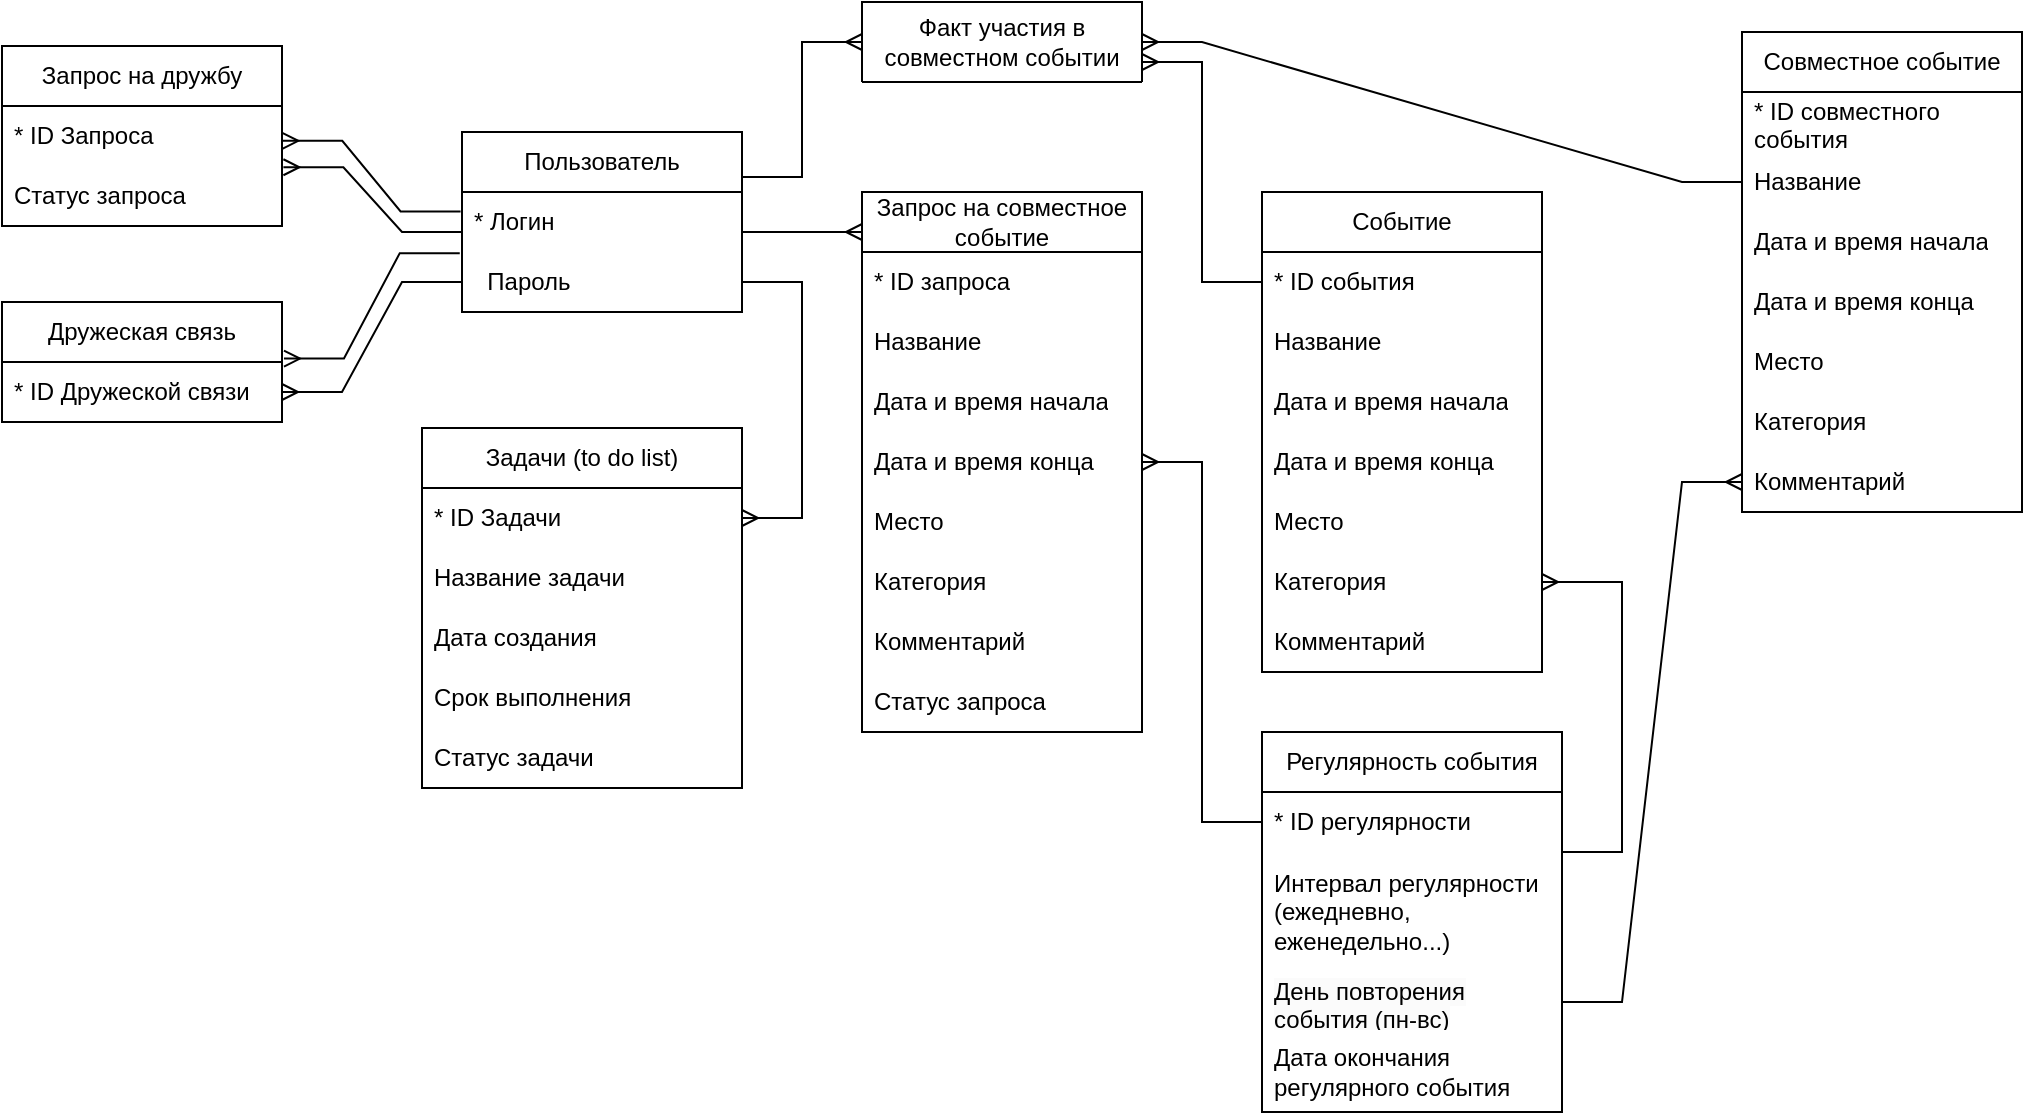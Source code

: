 <mxfile version="23.1.5" type="device">
  <diagram name="ERD" id="wUbt5I0Taa7OdH_8Rkih">
    <mxGraphModel dx="1358" dy="679" grid="1" gridSize="10" guides="1" tooltips="1" connect="1" arrows="1" fold="1" page="1" pageScale="1" pageWidth="3300" pageHeight="4681" math="0" shadow="0">
      <root>
        <mxCell id="0" />
        <mxCell id="1" parent="0" />
        <mxCell id="98wvsBK2EEXiIDAbs_X_-1" value="Пользователь" style="swimlane;fontStyle=0;childLayout=stackLayout;horizontal=1;startSize=30;horizontalStack=0;resizeParent=1;resizeParentMax=0;resizeLast=0;collapsible=1;marginBottom=0;whiteSpace=wrap;html=1;" parent="1" vertex="1">
          <mxGeometry x="520" y="350" width="140" height="90" as="geometry" />
        </mxCell>
        <mxCell id="98wvsBK2EEXiIDAbs_X_-2" value="* Логин" style="text;strokeColor=none;fillColor=none;align=left;verticalAlign=middle;spacingLeft=4;spacingRight=4;overflow=hidden;points=[[0,0.5],[1,0.5]];portConstraint=eastwest;rotatable=0;whiteSpace=wrap;html=1;" parent="98wvsBK2EEXiIDAbs_X_-1" vertex="1">
          <mxGeometry y="30" width="140" height="30" as="geometry" />
        </mxCell>
        <mxCell id="98wvsBK2EEXiIDAbs_X_-3" value="&amp;nbsp; Пароль" style="text;strokeColor=none;fillColor=none;align=left;verticalAlign=middle;spacingLeft=4;spacingRight=4;overflow=hidden;points=[[0,0.5],[1,0.5]];portConstraint=eastwest;rotatable=0;whiteSpace=wrap;html=1;" parent="98wvsBK2EEXiIDAbs_X_-1" vertex="1">
          <mxGeometry y="60" width="140" height="30" as="geometry" />
        </mxCell>
        <mxCell id="98wvsBK2EEXiIDAbs_X_-5" value="Дружеская связь" style="swimlane;fontStyle=0;childLayout=stackLayout;horizontal=1;startSize=30;horizontalStack=0;resizeParent=1;resizeParentMax=0;resizeLast=0;collapsible=1;marginBottom=0;whiteSpace=wrap;html=1;" parent="1" vertex="1">
          <mxGeometry x="290" y="435" width="140" height="60" as="geometry" />
        </mxCell>
        <mxCell id="6iMLC7LkxBaK7C9KH0rZ-4" value="* ID Дружеской связи" style="text;strokeColor=none;fillColor=none;align=left;verticalAlign=middle;spacingLeft=4;spacingRight=4;overflow=hidden;points=[[0,0.5],[1,0.5]];portConstraint=eastwest;rotatable=0;whiteSpace=wrap;html=1;" parent="98wvsBK2EEXiIDAbs_X_-5" vertex="1">
          <mxGeometry y="30" width="140" height="30" as="geometry" />
        </mxCell>
        <mxCell id="98wvsBK2EEXiIDAbs_X_-9" value="Совместное событие" style="swimlane;fontStyle=0;childLayout=stackLayout;horizontal=1;startSize=30;horizontalStack=0;resizeParent=1;resizeParentMax=0;resizeLast=0;collapsible=1;marginBottom=0;whiteSpace=wrap;html=1;" parent="1" vertex="1">
          <mxGeometry x="1160" y="300" width="140" height="240" as="geometry" />
        </mxCell>
        <mxCell id="6iMLC7LkxBaK7C9KH0rZ-2" value="* ID совместного события" style="text;strokeColor=none;fillColor=none;align=left;verticalAlign=middle;spacingLeft=4;spacingRight=4;overflow=hidden;points=[[0,0.5],[1,0.5]];portConstraint=eastwest;rotatable=0;whiteSpace=wrap;html=1;" parent="98wvsBK2EEXiIDAbs_X_-9" vertex="1">
          <mxGeometry y="30" width="140" height="30" as="geometry" />
        </mxCell>
        <mxCell id="98wvsBK2EEXiIDAbs_X_-10" value="Название" style="text;strokeColor=none;fillColor=none;align=left;verticalAlign=middle;spacingLeft=4;spacingRight=4;overflow=hidden;points=[[0,0.5],[1,0.5]];portConstraint=eastwest;rotatable=0;whiteSpace=wrap;html=1;" parent="98wvsBK2EEXiIDAbs_X_-9" vertex="1">
          <mxGeometry y="60" width="140" height="30" as="geometry" />
        </mxCell>
        <mxCell id="98wvsBK2EEXiIDAbs_X_-11" value="&lt;div&gt;&lt;span style=&quot;background-color: initial;&quot;&gt;Дата и время начала&lt;/span&gt;&lt;br&gt;&lt;/div&gt;" style="text;strokeColor=none;fillColor=none;align=left;verticalAlign=middle;spacingLeft=4;spacingRight=4;overflow=hidden;points=[[0,0.5],[1,0.5]];portConstraint=eastwest;rotatable=0;whiteSpace=wrap;html=1;" parent="98wvsBK2EEXiIDAbs_X_-9" vertex="1">
          <mxGeometry y="90" width="140" height="30" as="geometry" />
        </mxCell>
        <mxCell id="98wvsBK2EEXiIDAbs_X_-12" value="Дата и время конца" style="text;strokeColor=none;fillColor=none;align=left;verticalAlign=middle;spacingLeft=4;spacingRight=4;overflow=hidden;points=[[0,0.5],[1,0.5]];portConstraint=eastwest;rotatable=0;whiteSpace=wrap;html=1;" parent="98wvsBK2EEXiIDAbs_X_-9" vertex="1">
          <mxGeometry y="120" width="140" height="30" as="geometry" />
        </mxCell>
        <mxCell id="98wvsBK2EEXiIDAbs_X_-21" value="Место" style="text;strokeColor=none;fillColor=none;align=left;verticalAlign=middle;spacingLeft=4;spacingRight=4;overflow=hidden;points=[[0,0.5],[1,0.5]];portConstraint=eastwest;rotatable=0;whiteSpace=wrap;html=1;" parent="98wvsBK2EEXiIDAbs_X_-9" vertex="1">
          <mxGeometry y="150" width="140" height="30" as="geometry" />
        </mxCell>
        <mxCell id="98wvsBK2EEXiIDAbs_X_-22" value="Категория" style="text;strokeColor=none;fillColor=none;align=left;verticalAlign=middle;spacingLeft=4;spacingRight=4;overflow=hidden;points=[[0,0.5],[1,0.5]];portConstraint=eastwest;rotatable=0;whiteSpace=wrap;html=1;" parent="98wvsBK2EEXiIDAbs_X_-9" vertex="1">
          <mxGeometry y="180" width="140" height="30" as="geometry" />
        </mxCell>
        <mxCell id="98wvsBK2EEXiIDAbs_X_-23" value="Комментарий" style="text;strokeColor=none;fillColor=none;align=left;verticalAlign=middle;spacingLeft=4;spacingRight=4;overflow=hidden;points=[[0,0.5],[1,0.5]];portConstraint=eastwest;rotatable=0;whiteSpace=wrap;html=1;" parent="98wvsBK2EEXiIDAbs_X_-9" vertex="1">
          <mxGeometry y="210" width="140" height="30" as="geometry" />
        </mxCell>
        <mxCell id="98wvsBK2EEXiIDAbs_X_-13" value="Запрос на дружбу" style="swimlane;fontStyle=0;childLayout=stackLayout;horizontal=1;startSize=30;horizontalStack=0;resizeParent=1;resizeParentMax=0;resizeLast=0;collapsible=1;marginBottom=0;whiteSpace=wrap;html=1;" parent="1" vertex="1">
          <mxGeometry x="290" y="307" width="140" height="90" as="geometry" />
        </mxCell>
        <mxCell id="6iMLC7LkxBaK7C9KH0rZ-5" value="* ID Запроса" style="text;strokeColor=none;fillColor=none;align=left;verticalAlign=middle;spacingLeft=4;spacingRight=4;overflow=hidden;points=[[0,0.5],[1,0.5]];portConstraint=eastwest;rotatable=0;whiteSpace=wrap;html=1;" parent="98wvsBK2EEXiIDAbs_X_-13" vertex="1">
          <mxGeometry y="30" width="140" height="30" as="geometry" />
        </mxCell>
        <mxCell id="eU29iFSPHUGnjOIPYtrM-4" value="Статус запроса" style="text;strokeColor=none;fillColor=none;align=left;verticalAlign=middle;spacingLeft=4;spacingRight=4;overflow=hidden;points=[[0,0.5],[1,0.5]];portConstraint=eastwest;rotatable=0;whiteSpace=wrap;html=1;" parent="98wvsBK2EEXiIDAbs_X_-13" vertex="1">
          <mxGeometry y="60" width="140" height="30" as="geometry" />
        </mxCell>
        <mxCell id="98wvsBK2EEXiIDAbs_X_-17" value="Запрос на совместное событие" style="swimlane;fontStyle=0;childLayout=stackLayout;horizontal=1;startSize=30;horizontalStack=0;resizeParent=1;resizeParentMax=0;resizeLast=0;collapsible=1;marginBottom=0;whiteSpace=wrap;html=1;" parent="1" vertex="1">
          <mxGeometry x="720" y="380" width="140" height="270" as="geometry" />
        </mxCell>
        <mxCell id="ioTSRxtLohouTVEKYR8Z-4" value="* ID запроса" style="text;strokeColor=none;fillColor=none;align=left;verticalAlign=middle;spacingLeft=4;spacingRight=4;overflow=hidden;points=[[0,0.5],[1,0.5]];portConstraint=eastwest;rotatable=0;whiteSpace=wrap;html=1;" parent="98wvsBK2EEXiIDAbs_X_-17" vertex="1">
          <mxGeometry y="30" width="140" height="30" as="geometry" />
        </mxCell>
        <mxCell id="98wvsBK2EEXiIDAbs_X_-34" value="Название" style="text;strokeColor=none;fillColor=none;align=left;verticalAlign=middle;spacingLeft=4;spacingRight=4;overflow=hidden;points=[[0,0.5],[1,0.5]];portConstraint=eastwest;rotatable=0;whiteSpace=wrap;html=1;" parent="98wvsBK2EEXiIDAbs_X_-17" vertex="1">
          <mxGeometry y="60" width="140" height="30" as="geometry" />
        </mxCell>
        <mxCell id="98wvsBK2EEXiIDAbs_X_-37" value="Дата и время начала" style="text;strokeColor=none;fillColor=none;align=left;verticalAlign=middle;spacingLeft=4;spacingRight=4;overflow=hidden;points=[[0,0.5],[1,0.5]];portConstraint=eastwest;rotatable=0;whiteSpace=wrap;html=1;" parent="98wvsBK2EEXiIDAbs_X_-17" vertex="1">
          <mxGeometry y="90" width="140" height="30" as="geometry" />
        </mxCell>
        <mxCell id="98wvsBK2EEXiIDAbs_X_-38" value="Дата и время конца" style="text;strokeColor=none;fillColor=none;align=left;verticalAlign=middle;spacingLeft=4;spacingRight=4;overflow=hidden;points=[[0,0.5],[1,0.5]];portConstraint=eastwest;rotatable=0;whiteSpace=wrap;html=1;" parent="98wvsBK2EEXiIDAbs_X_-17" vertex="1">
          <mxGeometry y="120" width="140" height="30" as="geometry" />
        </mxCell>
        <mxCell id="98wvsBK2EEXiIDAbs_X_-39" value="Место" style="text;strokeColor=none;fillColor=none;align=left;verticalAlign=middle;spacingLeft=4;spacingRight=4;overflow=hidden;points=[[0,0.5],[1,0.5]];portConstraint=eastwest;rotatable=0;whiteSpace=wrap;html=1;" parent="98wvsBK2EEXiIDAbs_X_-17" vertex="1">
          <mxGeometry y="150" width="140" height="30" as="geometry" />
        </mxCell>
        <mxCell id="98wvsBK2EEXiIDAbs_X_-40" value="Категория" style="text;strokeColor=none;fillColor=none;align=left;verticalAlign=middle;spacingLeft=4;spacingRight=4;overflow=hidden;points=[[0,0.5],[1,0.5]];portConstraint=eastwest;rotatable=0;whiteSpace=wrap;html=1;" parent="98wvsBK2EEXiIDAbs_X_-17" vertex="1">
          <mxGeometry y="180" width="140" height="30" as="geometry" />
        </mxCell>
        <mxCell id="98wvsBK2EEXiIDAbs_X_-41" value="Комментарий" style="text;strokeColor=none;fillColor=none;align=left;verticalAlign=middle;spacingLeft=4;spacingRight=4;overflow=hidden;points=[[0,0.5],[1,0.5]];portConstraint=eastwest;rotatable=0;whiteSpace=wrap;html=1;" parent="98wvsBK2EEXiIDAbs_X_-17" vertex="1">
          <mxGeometry y="210" width="140" height="30" as="geometry" />
        </mxCell>
        <mxCell id="ioTSRxtLohouTVEKYR8Z-1" value="Статус запроса" style="text;strokeColor=none;fillColor=none;align=left;verticalAlign=middle;spacingLeft=4;spacingRight=4;overflow=hidden;points=[[0,0.5],[1,0.5]];portConstraint=eastwest;rotatable=0;whiteSpace=wrap;html=1;" parent="98wvsBK2EEXiIDAbs_X_-17" vertex="1">
          <mxGeometry y="240" width="140" height="30" as="geometry" />
        </mxCell>
        <mxCell id="98wvsBK2EEXiIDAbs_X_-25" value="Регулярность события" style="swimlane;fontStyle=0;childLayout=stackLayout;horizontal=1;startSize=30;horizontalStack=0;resizeParent=1;resizeParentMax=0;resizeLast=0;collapsible=1;marginBottom=0;whiteSpace=wrap;html=1;" parent="1" vertex="1">
          <mxGeometry x="920" y="650" width="150" height="190" as="geometry" />
        </mxCell>
        <mxCell id="98wvsBK2EEXiIDAbs_X_-26" value="* ID регулярности" style="text;strokeColor=none;fillColor=none;align=left;verticalAlign=middle;spacingLeft=4;spacingRight=4;overflow=hidden;points=[[0,0.5],[1,0.5]];portConstraint=eastwest;rotatable=0;whiteSpace=wrap;html=1;" parent="98wvsBK2EEXiIDAbs_X_-25" vertex="1">
          <mxGeometry y="30" width="150" height="30" as="geometry" />
        </mxCell>
        <mxCell id="6iMLC7LkxBaK7C9KH0rZ-1" value="Интервал регулярности (ежедневно, еженедельно...)" style="text;strokeColor=none;fillColor=none;align=left;verticalAlign=middle;spacingLeft=4;spacingRight=4;overflow=hidden;points=[[0,0.5],[1,0.5]];portConstraint=eastwest;rotatable=0;whiteSpace=wrap;html=1;" parent="98wvsBK2EEXiIDAbs_X_-25" vertex="1">
          <mxGeometry y="60" width="150" height="60" as="geometry" />
        </mxCell>
        <mxCell id="98wvsBK2EEXiIDAbs_X_-27" value="&lt;span style=&quot;color: rgb(0, 0, 0); font-family: Helvetica; font-size: 12px; font-style: normal; font-variant-ligatures: normal; font-variant-caps: normal; font-weight: 400; letter-spacing: normal; orphans: 2; text-align: center; text-indent: 0px; text-transform: none; widows: 2; word-spacing: 0px; -webkit-text-stroke-width: 0px; white-space: normal; background-color: rgb(251, 251, 251); text-decoration-thickness: initial; text-decoration-style: initial; text-decoration-color: initial; display: inline !important; float: none;&quot;&gt;День повторения события (пн-вс)&lt;/span&gt;" style="text;strokeColor=none;fillColor=none;align=left;verticalAlign=middle;spacingLeft=4;spacingRight=4;overflow=hidden;points=[[0,0.5],[1,0.5]];portConstraint=eastwest;rotatable=0;whiteSpace=wrap;html=1;" parent="98wvsBK2EEXiIDAbs_X_-25" vertex="1">
          <mxGeometry y="120" width="150" height="30" as="geometry" />
        </mxCell>
        <mxCell id="98wvsBK2EEXiIDAbs_X_-28" value="&lt;span style=&quot;text-align: center;&quot;&gt;Дата окончания регулярного события&lt;/span&gt;" style="text;strokeColor=none;fillColor=none;align=left;verticalAlign=middle;spacingLeft=4;spacingRight=4;overflow=hidden;points=[[0,0.5],[1,0.5]];portConstraint=eastwest;rotatable=0;whiteSpace=wrap;html=1;" parent="98wvsBK2EEXiIDAbs_X_-25" vertex="1">
          <mxGeometry y="150" width="150" height="40" as="geometry" />
        </mxCell>
        <mxCell id="nrSPrjNxh46Ivz3oAmt9-9" value="" style="edgeStyle=entityRelationEdgeStyle;fontSize=12;html=1;endArrow=ERmany;rounded=0;exitX=1;exitY=0.5;exitDx=0;exitDy=0;entryX=1;entryY=0.5;entryDx=0;entryDy=0;" edge="1" parent="98wvsBK2EEXiIDAbs_X_-25" target="nrSPrjNxh46Ivz3oAmt9-7">
          <mxGeometry width="100" height="100" relative="1" as="geometry">
            <mxPoint x="150" y="60" as="sourcePoint" />
            <mxPoint x="140" y="-120" as="targetPoint" />
            <Array as="points">
              <mxPoint x="170" y="95" />
              <mxPoint x="260" y="6.11" />
              <mxPoint x="160" y="35" />
              <mxPoint x="160" y="-70" />
            </Array>
          </mxGeometry>
        </mxCell>
        <mxCell id="6iMLC7LkxBaK7C9KH0rZ-13" value="" style="edgeStyle=entityRelationEdgeStyle;fontSize=12;html=1;endArrow=ERmany;rounded=0;entryX=0;entryY=0.5;entryDx=0;entryDy=0;" parent="1" edge="1">
          <mxGeometry width="100" height="100" relative="1" as="geometry">
            <mxPoint x="660.0" y="400" as="sourcePoint" />
            <mxPoint x="720.0" y="400" as="targetPoint" />
            <Array as="points">
              <mxPoint x="680" y="395" />
              <mxPoint x="680" y="395" />
            </Array>
          </mxGeometry>
        </mxCell>
        <mxCell id="6iMLC7LkxBaK7C9KH0rZ-14" value="" style="edgeStyle=entityRelationEdgeStyle;fontSize=12;html=1;endArrow=ERmany;rounded=0;entryX=0;entryY=0.5;entryDx=0;entryDy=0;exitX=1;exitY=0.5;exitDx=0;exitDy=0;" parent="1" source="98wvsBK2EEXiIDAbs_X_-27" target="98wvsBK2EEXiIDAbs_X_-23" edge="1">
          <mxGeometry width="100" height="100" relative="1" as="geometry">
            <mxPoint x="884" y="510" as="sourcePoint" />
            <mxPoint x="984" y="410" as="targetPoint" />
            <Array as="points">
              <mxPoint x="1090" y="790" />
              <mxPoint x="1130" y="640" />
              <mxPoint x="1160" y="750" />
            </Array>
          </mxGeometry>
        </mxCell>
        <mxCell id="eU29iFSPHUGnjOIPYtrM-2" value="" style="edgeStyle=entityRelationEdgeStyle;fontSize=12;html=1;endArrow=ERmany;rounded=0;entryX=1;entryY=0.5;entryDx=0;entryDy=0;exitX=0;exitY=0.5;exitDx=0;exitDy=0;" parent="1" source="98wvsBK2EEXiIDAbs_X_-26" target="98wvsBK2EEXiIDAbs_X_-38" edge="1">
          <mxGeometry width="100" height="100" relative="1" as="geometry">
            <mxPoint x="690" y="700" as="sourcePoint" />
            <mxPoint x="720" y="650" as="targetPoint" />
            <Array as="points">
              <mxPoint x="690" y="660" />
              <mxPoint x="680" y="650" />
              <mxPoint x="690" y="655" />
              <mxPoint x="680" y="670" />
              <mxPoint x="750" y="460" />
              <mxPoint x="750" y="460" />
            </Array>
          </mxGeometry>
        </mxCell>
        <mxCell id="eU29iFSPHUGnjOIPYtrM-6" value="Задачи (to do list)" style="swimlane;fontStyle=0;childLayout=stackLayout;horizontal=1;startSize=30;horizontalStack=0;resizeParent=1;resizeParentMax=0;resizeLast=0;collapsible=1;marginBottom=0;whiteSpace=wrap;html=1;" parent="1" vertex="1">
          <mxGeometry x="500" y="498" width="160" height="180" as="geometry" />
        </mxCell>
        <mxCell id="eU29iFSPHUGnjOIPYtrM-7" value="* ID Задачи" style="text;strokeColor=none;fillColor=none;align=left;verticalAlign=middle;spacingLeft=4;spacingRight=4;overflow=hidden;points=[[0,0.5],[1,0.5]];portConstraint=eastwest;rotatable=0;whiteSpace=wrap;html=1;" parent="eU29iFSPHUGnjOIPYtrM-6" vertex="1">
          <mxGeometry y="30" width="160" height="30" as="geometry" />
        </mxCell>
        <mxCell id="eU29iFSPHUGnjOIPYtrM-8" value="Название задачи" style="text;strokeColor=none;fillColor=none;align=left;verticalAlign=middle;spacingLeft=4;spacingRight=4;overflow=hidden;points=[[0,0.5],[1,0.5]];portConstraint=eastwest;rotatable=0;whiteSpace=wrap;html=1;" parent="eU29iFSPHUGnjOIPYtrM-6" vertex="1">
          <mxGeometry y="60" width="160" height="30" as="geometry" />
        </mxCell>
        <mxCell id="eU29iFSPHUGnjOIPYtrM-9" value="Дата создания" style="text;strokeColor=none;fillColor=none;align=left;verticalAlign=middle;spacingLeft=4;spacingRight=4;overflow=hidden;points=[[0,0.5],[1,0.5]];portConstraint=eastwest;rotatable=0;whiteSpace=wrap;html=1;" parent="eU29iFSPHUGnjOIPYtrM-6" vertex="1">
          <mxGeometry y="90" width="160" height="30" as="geometry" />
        </mxCell>
        <mxCell id="eU29iFSPHUGnjOIPYtrM-10" value="Срок выполнения" style="text;strokeColor=none;fillColor=none;align=left;verticalAlign=middle;spacingLeft=4;spacingRight=4;overflow=hidden;points=[[0,0.5],[1,0.5]];portConstraint=eastwest;rotatable=0;whiteSpace=wrap;html=1;" parent="eU29iFSPHUGnjOIPYtrM-6" vertex="1">
          <mxGeometry y="120" width="160" height="30" as="geometry" />
        </mxCell>
        <mxCell id="eU29iFSPHUGnjOIPYtrM-11" value="Статус задачи" style="text;strokeColor=none;fillColor=none;align=left;verticalAlign=middle;spacingLeft=4;spacingRight=4;overflow=hidden;points=[[0,0.5],[1,0.5]];portConstraint=eastwest;rotatable=0;whiteSpace=wrap;html=1;" parent="eU29iFSPHUGnjOIPYtrM-6" vertex="1">
          <mxGeometry y="150" width="160" height="30" as="geometry" />
        </mxCell>
        <mxCell id="eU29iFSPHUGnjOIPYtrM-14" value="" style="edgeStyle=entityRelationEdgeStyle;fontSize=12;html=1;endArrow=ERmany;rounded=0;entryX=1;entryY=0.5;entryDx=0;entryDy=0;" parent="1" source="98wvsBK2EEXiIDAbs_X_-3" target="eU29iFSPHUGnjOIPYtrM-7" edge="1">
          <mxGeometry width="100" height="100" relative="1" as="geometry">
            <mxPoint x="440" y="555" as="sourcePoint" />
            <mxPoint x="380" y="790" as="targetPoint" />
            <Array as="points">
              <mxPoint x="620" y="490" />
            </Array>
          </mxGeometry>
        </mxCell>
        <mxCell id="mCHMGvuoB5sv2UlNF3ul-1" value="Факт участия в совместном событии" style="swimlane;fontStyle=0;childLayout=stackLayout;horizontal=1;startSize=40;horizontalStack=0;resizeParent=1;resizeParentMax=0;resizeLast=0;collapsible=1;marginBottom=0;whiteSpace=wrap;html=1;" parent="1" vertex="1">
          <mxGeometry x="720" y="285" width="140" height="40" as="geometry" />
        </mxCell>
        <mxCell id="mCHMGvuoB5sv2UlNF3ul-9" value="" style="edgeStyle=entityRelationEdgeStyle;fontSize=12;html=1;endArrow=ERmany;rounded=0;exitX=1;exitY=0.25;exitDx=0;exitDy=0;entryX=0;entryY=0.5;entryDx=0;entryDy=0;" parent="1" source="98wvsBK2EEXiIDAbs_X_-1" target="mCHMGvuoB5sv2UlNF3ul-1" edge="1">
          <mxGeometry width="100" height="100" relative="1" as="geometry">
            <mxPoint x="230" y="256" as="sourcePoint" />
            <mxPoint x="721" y="245" as="targetPoint" />
            <Array as="points">
              <mxPoint x="710" y="320" />
            </Array>
          </mxGeometry>
        </mxCell>
        <mxCell id="mCHMGvuoB5sv2UlNF3ul-10" value="" style="edgeStyle=entityRelationEdgeStyle;fontSize=12;html=1;endArrow=ERmany;rounded=0;exitX=0;exitY=0.5;exitDx=0;exitDy=0;entryX=1;entryY=0.5;entryDx=0;entryDy=0;" parent="1" source="98wvsBK2EEXiIDAbs_X_-10" target="mCHMGvuoB5sv2UlNF3ul-1" edge="1">
          <mxGeometry width="100" height="100" relative="1" as="geometry">
            <mxPoint x="670" y="383" as="sourcePoint" />
            <mxPoint x="890" y="270" as="targetPoint" />
            <Array as="points">
              <mxPoint x="720" y="330" />
            </Array>
          </mxGeometry>
        </mxCell>
        <mxCell id="2GkFfNTw4qGbjqRkYC5U-2" value="" style="edgeStyle=entityRelationEdgeStyle;fontSize=12;html=1;endArrow=ERmany;rounded=0;exitX=0;exitY=0.667;exitDx=0;exitDy=0;entryX=1.005;entryY=0.021;entryDx=0;entryDy=0;exitPerimeter=0;entryPerimeter=0;" parent="1" source="98wvsBK2EEXiIDAbs_X_-2" target="eU29iFSPHUGnjOIPYtrM-4" edge="1">
          <mxGeometry width="100" height="100" relative="1" as="geometry">
            <mxPoint x="520" y="440" as="sourcePoint" />
            <mxPoint x="520" y="390" as="targetPoint" />
            <Array as="points">
              <mxPoint x="470" y="290" />
              <mxPoint x="480" y="290" />
              <mxPoint x="470" y="300" />
            </Array>
          </mxGeometry>
        </mxCell>
        <mxCell id="2GkFfNTw4qGbjqRkYC5U-3" value="" style="edgeStyle=entityRelationEdgeStyle;fontSize=12;html=1;endArrow=ERmany;rounded=0;exitX=-0.005;exitY=0.325;exitDx=0;exitDy=0;entryX=1.001;entryY=0.581;entryDx=0;entryDy=0;exitPerimeter=0;entryPerimeter=0;" parent="1" source="98wvsBK2EEXiIDAbs_X_-2" target="6iMLC7LkxBaK7C9KH0rZ-5" edge="1">
          <mxGeometry width="100" height="100" relative="1" as="geometry">
            <mxPoint x="530" y="405" as="sourcePoint" />
            <mxPoint x="470" y="275" as="targetPoint" />
            <Array as="points">
              <mxPoint x="480" y="300" />
              <mxPoint x="520" y="310" />
              <mxPoint x="490" y="300" />
              <mxPoint x="480" y="310" />
            </Array>
          </mxGeometry>
        </mxCell>
        <mxCell id="2GkFfNTw4qGbjqRkYC5U-5" value="" style="edgeStyle=entityRelationEdgeStyle;fontSize=12;html=1;endArrow=ERmany;rounded=0;exitX=-0.008;exitY=1.019;exitDx=0;exitDy=0;entryX=1.007;entryY=-0.058;entryDx=0;entryDy=0;exitPerimeter=0;entryPerimeter=0;" parent="1" source="98wvsBK2EEXiIDAbs_X_-2" target="6iMLC7LkxBaK7C9KH0rZ-4" edge="1">
          <mxGeometry width="100" height="100" relative="1" as="geometry">
            <mxPoint x="530" y="383" as="sourcePoint" />
            <mxPoint x="440" y="318" as="targetPoint" />
            <Array as="points">
              <mxPoint x="490" y="310" />
              <mxPoint x="530" y="320" />
              <mxPoint x="500" y="310" />
              <mxPoint x="490" y="320" />
            </Array>
          </mxGeometry>
        </mxCell>
        <mxCell id="2GkFfNTw4qGbjqRkYC5U-6" value="" style="edgeStyle=entityRelationEdgeStyle;fontSize=12;html=1;endArrow=ERmany;rounded=0;exitX=0;exitY=0.5;exitDx=0;exitDy=0;entryX=1;entryY=0.5;entryDx=0;entryDy=0;" parent="1" source="98wvsBK2EEXiIDAbs_X_-3" target="6iMLC7LkxBaK7C9KH0rZ-4" edge="1">
          <mxGeometry width="100" height="100" relative="1" as="geometry">
            <mxPoint x="540" y="393" as="sourcePoint" />
            <mxPoint x="450" y="328" as="targetPoint" />
            <Array as="points">
              <mxPoint x="500" y="320" />
              <mxPoint x="540" y="330" />
              <mxPoint x="510" y="320" />
              <mxPoint x="500" y="330" />
            </Array>
          </mxGeometry>
        </mxCell>
        <mxCell id="nrSPrjNxh46Ivz3oAmt9-1" value="Событие" style="swimlane;fontStyle=0;childLayout=stackLayout;horizontal=1;startSize=30;horizontalStack=0;resizeParent=1;resizeParentMax=0;resizeLast=0;collapsible=1;marginBottom=0;whiteSpace=wrap;html=1;" vertex="1" parent="1">
          <mxGeometry x="920" y="380" width="140" height="240" as="geometry" />
        </mxCell>
        <mxCell id="nrSPrjNxh46Ivz3oAmt9-2" value="* ID события" style="text;strokeColor=none;fillColor=none;align=left;verticalAlign=middle;spacingLeft=4;spacingRight=4;overflow=hidden;points=[[0,0.5],[1,0.5]];portConstraint=eastwest;rotatable=0;whiteSpace=wrap;html=1;" vertex="1" parent="nrSPrjNxh46Ivz3oAmt9-1">
          <mxGeometry y="30" width="140" height="30" as="geometry" />
        </mxCell>
        <mxCell id="nrSPrjNxh46Ivz3oAmt9-3" value="Название" style="text;strokeColor=none;fillColor=none;align=left;verticalAlign=middle;spacingLeft=4;spacingRight=4;overflow=hidden;points=[[0,0.5],[1,0.5]];portConstraint=eastwest;rotatable=0;whiteSpace=wrap;html=1;" vertex="1" parent="nrSPrjNxh46Ivz3oAmt9-1">
          <mxGeometry y="60" width="140" height="30" as="geometry" />
        </mxCell>
        <mxCell id="nrSPrjNxh46Ivz3oAmt9-4" value="&lt;div&gt;&lt;span style=&quot;background-color: initial;&quot;&gt;Дата и время начала&lt;/span&gt;&lt;br&gt;&lt;/div&gt;" style="text;strokeColor=none;fillColor=none;align=left;verticalAlign=middle;spacingLeft=4;spacingRight=4;overflow=hidden;points=[[0,0.5],[1,0.5]];portConstraint=eastwest;rotatable=0;whiteSpace=wrap;html=1;" vertex="1" parent="nrSPrjNxh46Ivz3oAmt9-1">
          <mxGeometry y="90" width="140" height="30" as="geometry" />
        </mxCell>
        <mxCell id="nrSPrjNxh46Ivz3oAmt9-5" value="Дата и время конца" style="text;strokeColor=none;fillColor=none;align=left;verticalAlign=middle;spacingLeft=4;spacingRight=4;overflow=hidden;points=[[0,0.5],[1,0.5]];portConstraint=eastwest;rotatable=0;whiteSpace=wrap;html=1;" vertex="1" parent="nrSPrjNxh46Ivz3oAmt9-1">
          <mxGeometry y="120" width="140" height="30" as="geometry" />
        </mxCell>
        <mxCell id="nrSPrjNxh46Ivz3oAmt9-6" value="Место" style="text;strokeColor=none;fillColor=none;align=left;verticalAlign=middle;spacingLeft=4;spacingRight=4;overflow=hidden;points=[[0,0.5],[1,0.5]];portConstraint=eastwest;rotatable=0;whiteSpace=wrap;html=1;" vertex="1" parent="nrSPrjNxh46Ivz3oAmt9-1">
          <mxGeometry y="150" width="140" height="30" as="geometry" />
        </mxCell>
        <mxCell id="nrSPrjNxh46Ivz3oAmt9-7" value="Категория" style="text;strokeColor=none;fillColor=none;align=left;verticalAlign=middle;spacingLeft=4;spacingRight=4;overflow=hidden;points=[[0,0.5],[1,0.5]];portConstraint=eastwest;rotatable=0;whiteSpace=wrap;html=1;" vertex="1" parent="nrSPrjNxh46Ivz3oAmt9-1">
          <mxGeometry y="180" width="140" height="30" as="geometry" />
        </mxCell>
        <mxCell id="nrSPrjNxh46Ivz3oAmt9-8" value="Комментарий" style="text;strokeColor=none;fillColor=none;align=left;verticalAlign=middle;spacingLeft=4;spacingRight=4;overflow=hidden;points=[[0,0.5],[1,0.5]];portConstraint=eastwest;rotatable=0;whiteSpace=wrap;html=1;" vertex="1" parent="nrSPrjNxh46Ivz3oAmt9-1">
          <mxGeometry y="210" width="140" height="30" as="geometry" />
        </mxCell>
        <mxCell id="nrSPrjNxh46Ivz3oAmt9-10" value="" style="edgeStyle=entityRelationEdgeStyle;fontSize=12;html=1;endArrow=ERmany;rounded=0;entryX=1;entryY=0.75;entryDx=0;entryDy=0;exitX=0;exitY=0.5;exitDx=0;exitDy=0;" edge="1" parent="1" source="nrSPrjNxh46Ivz3oAmt9-2" target="mCHMGvuoB5sv2UlNF3ul-1">
          <mxGeometry width="100" height="100" relative="1" as="geometry">
            <mxPoint x="670.0" y="410" as="sourcePoint" />
            <mxPoint x="730.0" y="410" as="targetPoint" />
            <Array as="points">
              <mxPoint x="690" y="405" />
              <mxPoint x="690" y="405" />
            </Array>
          </mxGeometry>
        </mxCell>
      </root>
    </mxGraphModel>
  </diagram>
</mxfile>
